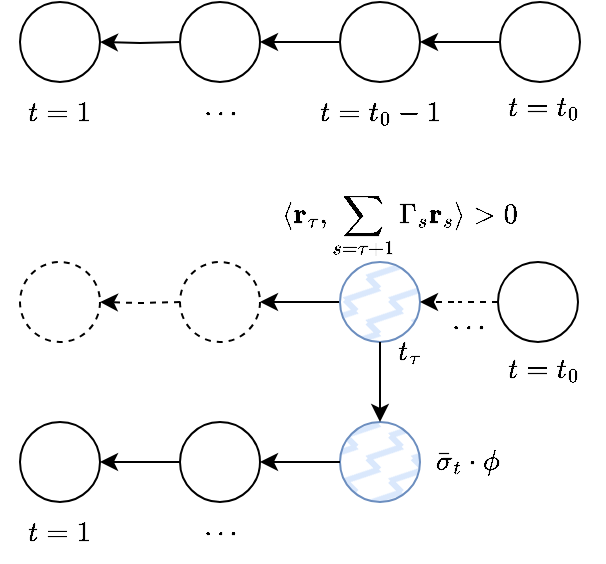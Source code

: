 <mxfile version="26.1.0">
  <diagram name="Page-1" id="lRAJhXc6hUHrxq0C3aZF">
    <mxGraphModel dx="705" dy="286" grid="1" gridSize="10" guides="1" tooltips="1" connect="1" arrows="1" fold="1" page="1" pageScale="1" pageWidth="850" pageHeight="1100" math="1" shadow="0">
      <root>
        <mxCell id="0" />
        <mxCell id="1" parent="0" />
        <mxCell id="_h_EXnYVfz8i2OCVFXAk-1" value="" style="ellipse;whiteSpace=wrap;html=1;aspect=fixed;" vertex="1" parent="1">
          <mxGeometry x="200" y="160" width="40" height="40" as="geometry" />
        </mxCell>
        <mxCell id="_h_EXnYVfz8i2OCVFXAk-2" value="" style="ellipse;whiteSpace=wrap;html=1;aspect=fixed;" vertex="1" parent="1">
          <mxGeometry x="280" y="160" width="40" height="40" as="geometry" />
        </mxCell>
        <mxCell id="_h_EXnYVfz8i2OCVFXAk-8" value="" style="edgeStyle=orthogonalEdgeStyle;rounded=0;orthogonalLoop=1;jettySize=auto;html=1;" edge="1" parent="1" target="_h_EXnYVfz8i2OCVFXAk-1">
          <mxGeometry relative="1" as="geometry">
            <mxPoint x="280" y="180" as="sourcePoint" />
          </mxGeometry>
        </mxCell>
        <mxCell id="_h_EXnYVfz8i2OCVFXAk-7" value="" style="edgeStyle=orthogonalEdgeStyle;rounded=0;orthogonalLoop=1;jettySize=auto;html=1;" edge="1" parent="1" source="_h_EXnYVfz8i2OCVFXAk-4">
          <mxGeometry relative="1" as="geometry">
            <mxPoint x="320" y="180" as="targetPoint" />
          </mxGeometry>
        </mxCell>
        <mxCell id="_h_EXnYVfz8i2OCVFXAk-4" value="" style="ellipse;whiteSpace=wrap;html=1;aspect=fixed;" vertex="1" parent="1">
          <mxGeometry x="360" y="160" width="40" height="40" as="geometry" />
        </mxCell>
        <mxCell id="_h_EXnYVfz8i2OCVFXAk-6" value="" style="edgeStyle=orthogonalEdgeStyle;rounded=0;orthogonalLoop=1;jettySize=auto;html=1;" edge="1" parent="1" source="_h_EXnYVfz8i2OCVFXAk-5" target="_h_EXnYVfz8i2OCVFXAk-4">
          <mxGeometry relative="1" as="geometry" />
        </mxCell>
        <mxCell id="_h_EXnYVfz8i2OCVFXAk-5" value="" style="ellipse;whiteSpace=wrap;html=1;aspect=fixed;" vertex="1" parent="1">
          <mxGeometry x="440" y="160" width="40" height="40" as="geometry" />
        </mxCell>
        <mxCell id="_h_EXnYVfz8i2OCVFXAk-9" value="$$t = t_0$$" style="text;html=1;align=center;verticalAlign=middle;whiteSpace=wrap;rounded=0;" vertex="1" parent="1">
          <mxGeometry x="432" y="198" width="60" height="30" as="geometry" />
        </mxCell>
        <mxCell id="_h_EXnYVfz8i2OCVFXAk-10" value="$$t = t_0-1$$" style="text;html=1;align=center;verticalAlign=middle;whiteSpace=wrap;rounded=0;" vertex="1" parent="1">
          <mxGeometry x="350" y="200" width="60" height="30" as="geometry" />
        </mxCell>
        <mxCell id="_h_EXnYVfz8i2OCVFXAk-11" value="$$\cdots$$" style="text;html=1;align=center;verticalAlign=middle;whiteSpace=wrap;rounded=0;" vertex="1" parent="1">
          <mxGeometry x="270" y="200" width="60" height="30" as="geometry" />
        </mxCell>
        <mxCell id="_h_EXnYVfz8i2OCVFXAk-12" value="$$t=1$$" style="text;html=1;align=center;verticalAlign=middle;whiteSpace=wrap;rounded=0;" vertex="1" parent="1">
          <mxGeometry x="190" y="200" width="60" height="30" as="geometry" />
        </mxCell>
        <mxCell id="_h_EXnYVfz8i2OCVFXAk-13" value="" style="ellipse;whiteSpace=wrap;html=1;aspect=fixed;dashed=1;" vertex="1" parent="1">
          <mxGeometry x="200" y="290" width="40" height="40" as="geometry" />
        </mxCell>
        <mxCell id="_h_EXnYVfz8i2OCVFXAk-14" value="" style="ellipse;whiteSpace=wrap;html=1;aspect=fixed;dashed=1;" vertex="1" parent="1">
          <mxGeometry x="280" y="290" width="40" height="40" as="geometry" />
        </mxCell>
        <mxCell id="_h_EXnYVfz8i2OCVFXAk-15" value="" style="edgeStyle=orthogonalEdgeStyle;rounded=0;orthogonalLoop=1;jettySize=auto;html=1;dashed=1;" edge="1" parent="1" target="_h_EXnYVfz8i2OCVFXAk-13">
          <mxGeometry relative="1" as="geometry">
            <mxPoint x="280" y="310" as="sourcePoint" />
          </mxGeometry>
        </mxCell>
        <mxCell id="_h_EXnYVfz8i2OCVFXAk-17" value="" style="edgeStyle=orthogonalEdgeStyle;rounded=0;orthogonalLoop=1;jettySize=auto;html=1;" edge="1" parent="1" source="_h_EXnYVfz8i2OCVFXAk-18">
          <mxGeometry relative="1" as="geometry">
            <mxPoint x="320" y="310" as="targetPoint" />
          </mxGeometry>
        </mxCell>
        <mxCell id="_h_EXnYVfz8i2OCVFXAk-18" value="" style="ellipse;whiteSpace=wrap;html=1;aspect=fixed;fillStyle=zigzag-line;fillColor=#dae8fc;strokeColor=#6c8ebf;" vertex="1" parent="1">
          <mxGeometry x="360" y="290" width="40" height="40" as="geometry" />
        </mxCell>
        <mxCell id="_h_EXnYVfz8i2OCVFXAk-21" value="$$t = t_0$$" style="text;html=1;align=center;verticalAlign=middle;whiteSpace=wrap;rounded=0;" vertex="1" parent="1">
          <mxGeometry x="432" y="329" width="60" height="30" as="geometry" />
        </mxCell>
        <mxCell id="_h_EXnYVfz8i2OCVFXAk-22" value="$$t_{\tau}$$" style="text;html=1;align=center;verticalAlign=middle;whiteSpace=wrap;rounded=0;" vertex="1" parent="1">
          <mxGeometry x="365" y="320" width="60" height="30" as="geometry" />
        </mxCell>
        <mxCell id="_h_EXnYVfz8i2OCVFXAk-23" value="$$\cdots$$" style="text;html=1;align=center;verticalAlign=middle;whiteSpace=wrap;rounded=0;" vertex="1" parent="1">
          <mxGeometry x="394" y="307" width="60" height="30" as="geometry" />
        </mxCell>
        <mxCell id="_h_EXnYVfz8i2OCVFXAk-28" value="" style="edgeStyle=orthogonalEdgeStyle;rounded=0;orthogonalLoop=1;jettySize=auto;html=1;dashed=1;" edge="1" parent="1" source="_h_EXnYVfz8i2OCVFXAk-25" target="_h_EXnYVfz8i2OCVFXAk-18">
          <mxGeometry relative="1" as="geometry" />
        </mxCell>
        <mxCell id="_h_EXnYVfz8i2OCVFXAk-25" value="" style="ellipse;whiteSpace=wrap;html=1;aspect=fixed;" vertex="1" parent="1">
          <mxGeometry x="439" y="290" width="40" height="40" as="geometry" />
        </mxCell>
        <mxCell id="_h_EXnYVfz8i2OCVFXAk-29" value="$$\langle \mathbf{r}_{\tau}, \sum_{s = \tau + 1} \Gamma_s \mathbf{r}_s\rangle &amp;gt; 0$$&lt;span style=&quot;font-size: 16px; text-align: start; white-space: pre-wrap; caret-color: rgb(0, 122, 255); color: rgb(132, 33, 162); font-family: &amp;quot;Lucida Console&amp;quot;, Consolas, Courier, monospace; orphans: 4; background-color: rgb(255, 255, 255);&quot;&gt;&lt;/span&gt;&lt;span style=&quot;font-size: 16px; text-align: start; white-space: pre-wrap; caret-color: rgb(0, 122, 255); color: rgb(132, 33, 162); font-family: &amp;quot;Lucida Console&amp;quot;, Consolas, Courier, monospace; orphans: 4; background-color: rgb(255, 255, 255);&quot;&gt;&lt;/span&gt;&lt;span style=&quot;font-size: 16px; text-align: start; white-space: pre-wrap; caret-color: rgb(0, 122, 255); color: rgb(132, 33, 162); font-family: &amp;quot;Lucida Console&amp;quot;, Consolas, Courier, monospace; orphans: 4; background-color: rgb(255, 255, 255);&quot;&gt;&lt;/span&gt;&lt;span style=&quot;font-size: 16px; text-align: start; white-space: pre-wrap; caret-color: rgb(0, 122, 255); color: rgb(132, 33, 162); font-family: &amp;quot;Lucida Console&amp;quot;, Consolas, Courier, monospace; orphans: 4; background-color: rgb(255, 255, 255);&quot;&gt;&lt;/span&gt;" style="text;html=1;align=center;verticalAlign=middle;whiteSpace=wrap;rounded=0;" vertex="1" parent="1">
          <mxGeometry x="360" y="257" width="60" height="30" as="geometry" />
        </mxCell>
        <mxCell id="_h_EXnYVfz8i2OCVFXAk-30" value="" style="ellipse;whiteSpace=wrap;html=1;aspect=fixed;fillStyle=zigzag-line;fillColor=#dae8fc;strokeColor=#6c8ebf;" vertex="1" parent="1">
          <mxGeometry x="360" y="370" width="40" height="40" as="geometry" />
        </mxCell>
        <mxCell id="_h_EXnYVfz8i2OCVFXAk-32" value="" style="endArrow=classic;html=1;rounded=0;exitX=0.5;exitY=1;exitDx=0;exitDy=0;entryX=0.5;entryY=0;entryDx=0;entryDy=0;" edge="1" parent="1" source="_h_EXnYVfz8i2OCVFXAk-18" target="_h_EXnYVfz8i2OCVFXAk-30">
          <mxGeometry width="50" height="50" relative="1" as="geometry">
            <mxPoint x="370" y="360" as="sourcePoint" />
            <mxPoint x="440" y="340" as="targetPoint" />
          </mxGeometry>
        </mxCell>
        <mxCell id="_h_EXnYVfz8i2OCVFXAk-33" value="" style="ellipse;whiteSpace=wrap;html=1;aspect=fixed;" vertex="1" parent="1">
          <mxGeometry x="200" y="370" width="40" height="40" as="geometry" />
        </mxCell>
        <mxCell id="_h_EXnYVfz8i2OCVFXAk-34" value="" style="ellipse;whiteSpace=wrap;html=1;aspect=fixed;" vertex="1" parent="1">
          <mxGeometry x="280" y="370" width="40" height="40" as="geometry" />
        </mxCell>
        <mxCell id="_h_EXnYVfz8i2OCVFXAk-36" value="" style="edgeStyle=orthogonalEdgeStyle;rounded=0;orthogonalLoop=1;jettySize=auto;html=1;" edge="1" parent="1">
          <mxGeometry relative="1" as="geometry">
            <mxPoint x="360" y="390" as="sourcePoint" />
            <mxPoint x="320" y="390" as="targetPoint" />
            <Array as="points">
              <mxPoint x="341" y="390" />
              <mxPoint x="341" y="390" />
            </Array>
          </mxGeometry>
        </mxCell>
        <mxCell id="_h_EXnYVfz8i2OCVFXAk-37" value="$$\cdots$$" style="text;html=1;align=center;verticalAlign=middle;whiteSpace=wrap;rounded=0;" vertex="1" parent="1">
          <mxGeometry x="270" y="410" width="60" height="30" as="geometry" />
        </mxCell>
        <mxCell id="_h_EXnYVfz8i2OCVFXAk-38" value="$$t=1$$" style="text;html=1;align=center;verticalAlign=middle;whiteSpace=wrap;rounded=0;" vertex="1" parent="1">
          <mxGeometry x="190" y="410" width="60" height="30" as="geometry" />
        </mxCell>
        <mxCell id="_h_EXnYVfz8i2OCVFXAk-39" value="" style="edgeStyle=orthogonalEdgeStyle;rounded=0;orthogonalLoop=1;jettySize=auto;html=1;" edge="1" parent="1">
          <mxGeometry relative="1" as="geometry">
            <mxPoint x="280" y="390" as="sourcePoint" />
            <mxPoint x="240" y="390" as="targetPoint" />
            <Array as="points">
              <mxPoint x="261" y="390" />
              <mxPoint x="261" y="390" />
            </Array>
          </mxGeometry>
        </mxCell>
        <mxCell id="_h_EXnYVfz8i2OCVFXAk-40" value="$$\bar{\sigma}_t \cdot \phi$$" style="text;html=1;align=center;verticalAlign=middle;whiteSpace=wrap;rounded=0;" vertex="1" parent="1">
          <mxGeometry x="394" y="375" width="60" height="30" as="geometry" />
        </mxCell>
      </root>
    </mxGraphModel>
  </diagram>
</mxfile>
